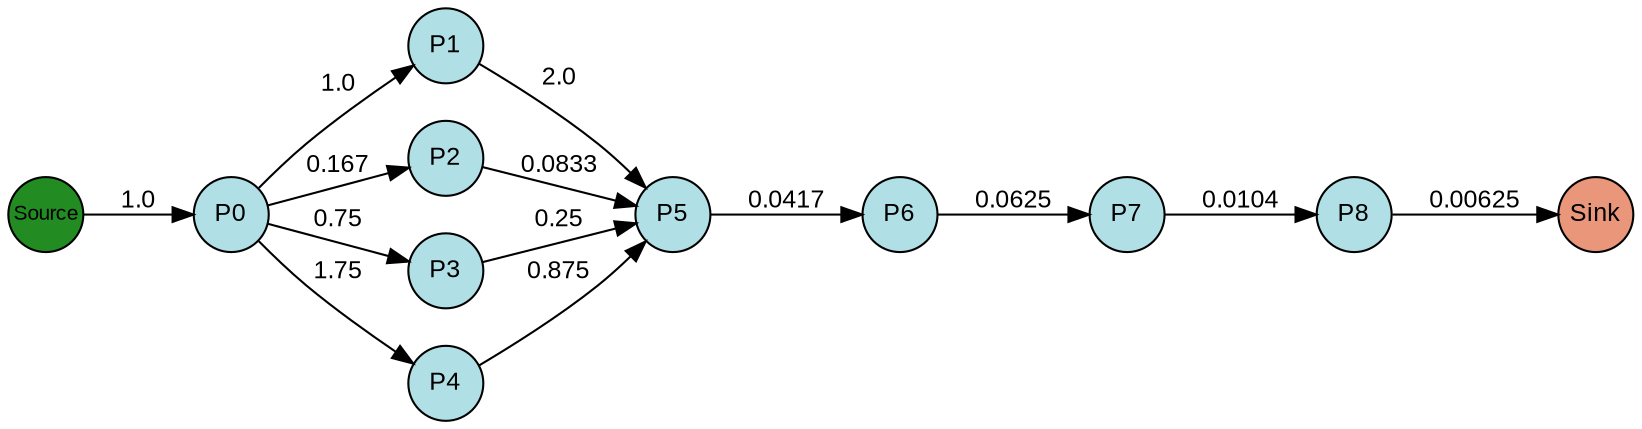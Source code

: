 digraph {
  splines=true;
node [margin=0 fontname=arial fontcolor=black fontsize=12 shape=circle width=0.5 fixedsize=true style=filled fillcolor=powderblue]
  1 [label="P0"]
  2 [label="P1"]
  3 [label="P2"]
  4 [label="P3"]
  5 [label="P4"]
  6 [label="P5"]
  7 [label="P6"]
  8 [label="P7"]
  9 [label="P8"]
  node [margin=0 fontname=arial fontcolor=black fontsize=10 shape=circle width=0.5 fixedsize=true style=filled fillcolor=forestgreen]
  10 [label="Source"]
  node [margin=0 fontname=arial fontcolor=black fontsize=12 shape=circle width=0.5 fixedsize=true style=filled fillcolor=darksalmon]
  11 [label="Sink"]
rankdir=LR
edge [margin=0 fontname=arial fontcolor=black fontsize=12]
   1 -> 2 [label="1.0"]
   1 -> 3 [label="0.167"]
   1 -> 4 [label="0.75"]
   1 -> 5 [label="1.75"]
   2 -> 6 [label="2.0"]
   3 -> 6 [label="0.0833"]
   4 -> 6 [label="0.25"]
   5 -> 6 [label="0.875"]
   6 -> 7 [label="0.0417"]
   7 -> 8 [label="0.0625"]
   8 -> 9 [label="0.0104"]
   10 -> 1 [label="1.0"]
   9 -> 11 [label="0.00625"]

  {rank=same 10}
	{rank=same  1 }
	{rank=same  2, 3, 4, 5 }
	{rank=same  6 }
	{rank=same  7 }
	{rank=same  8 }
	{rank=same  9 }
  {rank=same 11}
}
